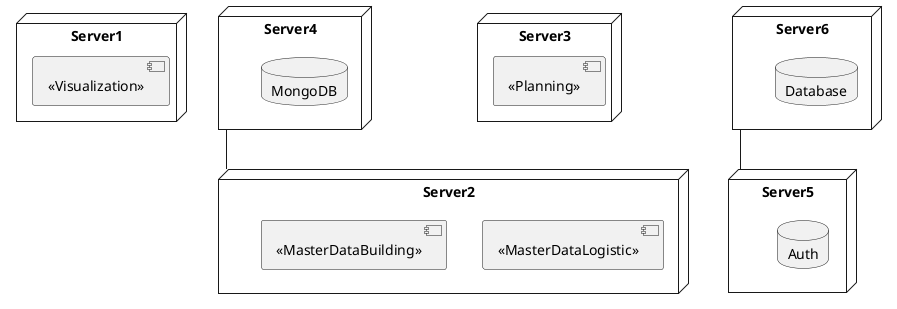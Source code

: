 @startuml

skinparam linetype ortho

node Server1{
   component "<<Visualization>>" as V {
    }
}

node Server2{
  component "<<MasterDataLogistic>>" as MDL{
  }

  component "<<MasterDataBuilding>>" as MDB{
  }
}

node Server3{
  component "<<Planning>>" as P {
  }
}

node Server4{
  database MongoDB
}

node Server5{
  database Auth
}

node Server6{
  database Database
}




Server2 -u- Server4
Server5 -u- Server6
@enduml

